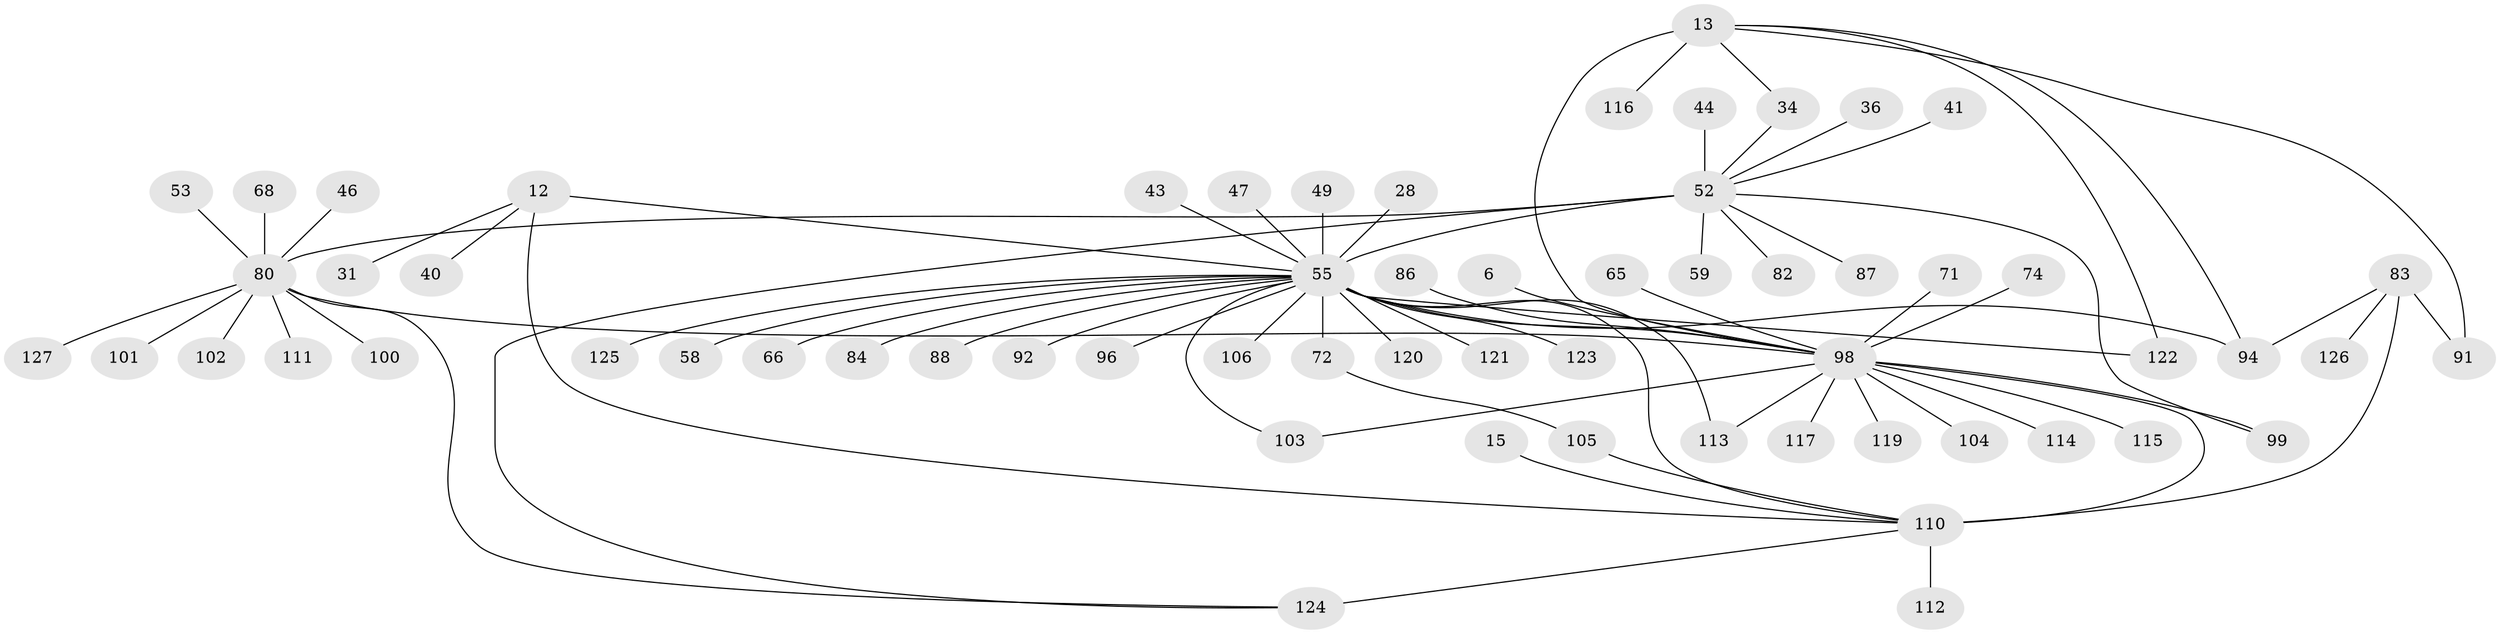 // original degree distribution, {2: 0.2125984251968504, 7: 0.031496062992125984, 19: 0.007874015748031496, 11: 0.007874015748031496, 1: 0.4645669291338583, 5: 0.06299212598425197, 6: 0.031496062992125984, 10: 0.007874015748031496, 3: 0.13385826771653545, 15: 0.007874015748031496, 9: 0.007874015748031496, 4: 0.023622047244094488}
// Generated by graph-tools (version 1.1) at 2025/47/03/09/25 04:47:47]
// undirected, 63 vertices, 76 edges
graph export_dot {
graph [start="1"]
  node [color=gray90,style=filled];
  6;
  12;
  13 [super="+5"];
  15;
  28;
  31;
  34 [super="+23"];
  36;
  40 [super="+38"];
  41;
  43;
  44;
  46;
  47;
  49;
  52 [super="+21+14"];
  53;
  55 [super="+50+39"];
  58;
  59;
  65;
  66;
  68 [super="+1"];
  71 [super="+70"];
  72;
  74 [super="+19"];
  80 [super="+48+73"];
  82;
  83 [super="+33+67"];
  84;
  86;
  87;
  88 [super="+30"];
  91;
  92 [super="+63"];
  94 [super="+81"];
  96;
  98 [super="+78+77+60+3"];
  99 [super="+75"];
  100;
  101;
  102 [super="+95"];
  103 [super="+97"];
  104;
  105;
  106;
  110 [super="+109+108+93"];
  111;
  112;
  113;
  114;
  115;
  116;
  117;
  119;
  120 [super="+45"];
  121;
  122 [super="+51"];
  123;
  124 [super="+56"];
  125;
  126 [super="+118"];
  127;
  6 -- 98;
  12 -- 31;
  12 -- 110;
  12 -- 55 [weight=2];
  12 -- 40;
  13 -- 116;
  13 -- 91;
  13 -- 34;
  13 -- 122;
  13 -- 98 [weight=3];
  13 -- 94;
  15 -- 110;
  28 -- 55;
  34 -- 52;
  36 -- 52;
  41 -- 52;
  43 -- 55;
  44 -- 52;
  46 -- 80;
  47 -- 55;
  49 -- 55 [weight=3];
  52 -- 59;
  52 -- 87;
  52 -- 99 [weight=2];
  52 -- 82;
  52 -- 80;
  52 -- 124;
  52 -- 55 [weight=4];
  53 -- 80;
  55 -- 125;
  55 -- 110 [weight=4];
  55 -- 122;
  55 -- 106;
  55 -- 113;
  55 -- 121;
  55 -- 58;
  55 -- 96;
  55 -- 66;
  55 -- 72 [weight=2];
  55 -- 84;
  55 -- 123;
  55 -- 88;
  55 -- 120;
  55 -- 98;
  55 -- 92;
  55 -- 94;
  55 -- 103;
  65 -- 98;
  68 -- 80;
  71 -- 98;
  72 -- 105;
  74 -- 98;
  80 -- 101;
  80 -- 102 [weight=2];
  80 -- 100;
  80 -- 111;
  80 -- 127;
  80 -- 124;
  80 -- 98 [weight=4];
  83 -- 91;
  83 -- 110 [weight=2];
  83 -- 94;
  83 -- 126;
  86 -- 98;
  98 -- 115;
  98 -- 117;
  98 -- 104;
  98 -- 110 [weight=7];
  98 -- 99;
  98 -- 113;
  98 -- 114;
  98 -- 119;
  98 -- 103;
  105 -- 110;
  110 -- 124 [weight=2];
  110 -- 112;
}
